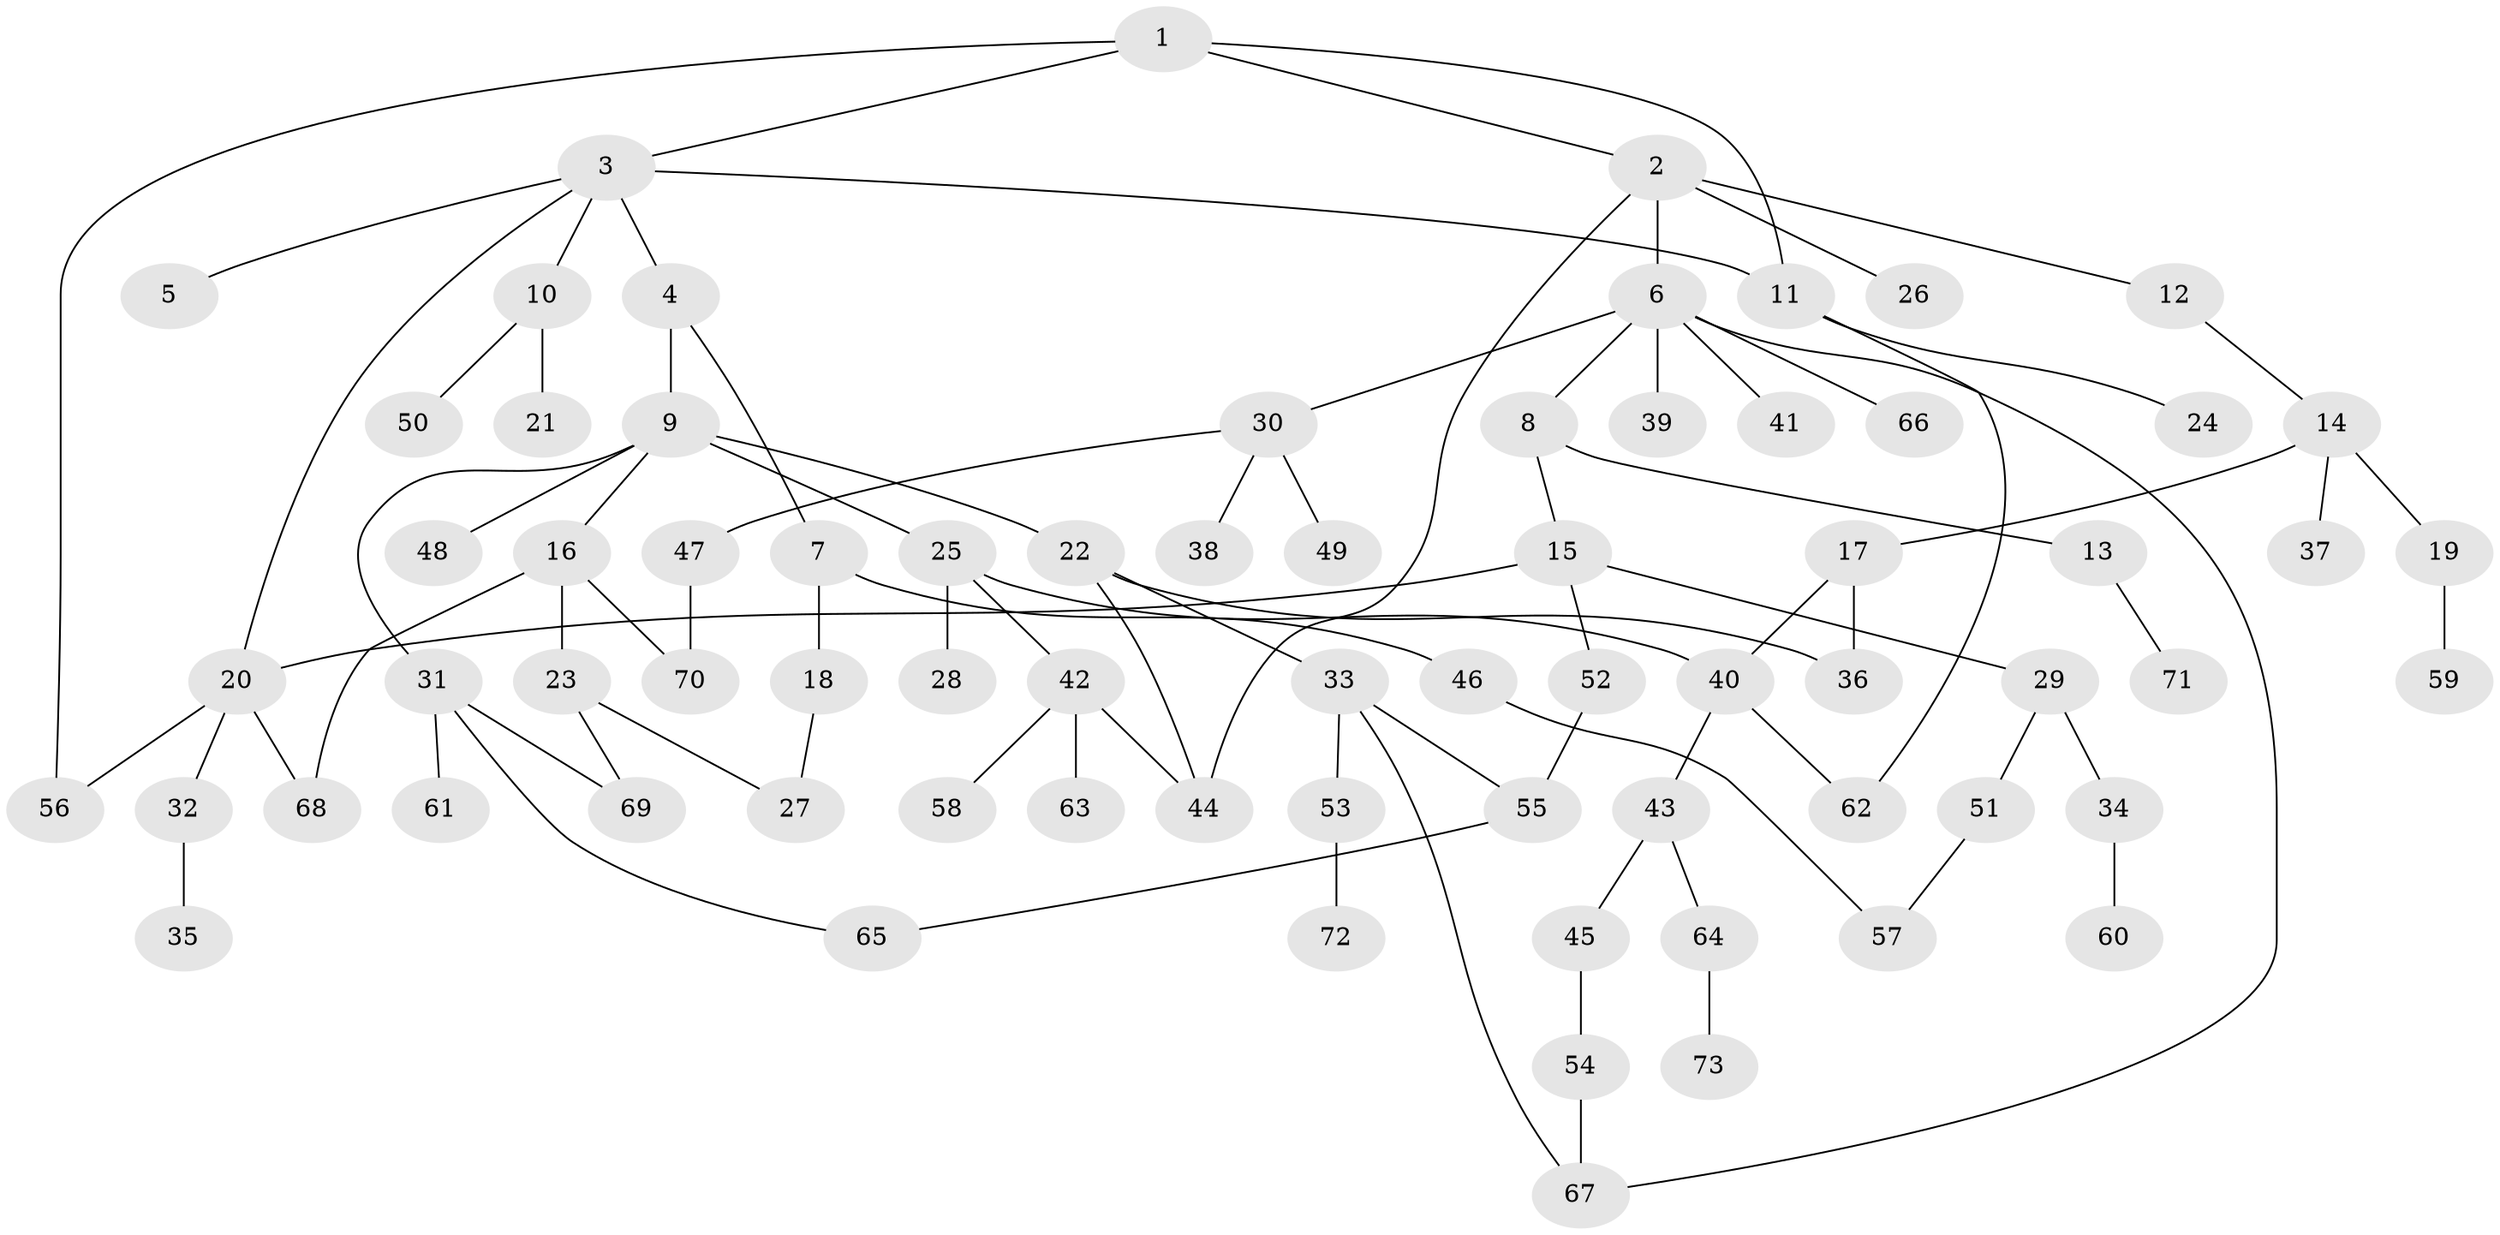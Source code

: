 // original degree distribution, {4: 0.09803921568627451, 5: 0.06862745098039216, 6: 0.029411764705882353, 3: 0.11764705882352941, 2: 0.29411764705882354, 8: 0.00980392156862745, 1: 0.38235294117647056}
// Generated by graph-tools (version 1.1) at 2025/48/03/04/25 22:48:39]
// undirected, 73 vertices, 89 edges
graph export_dot {
  node [color=gray90,style=filled];
  1;
  2;
  3;
  4;
  5;
  6;
  7;
  8;
  9;
  10;
  11;
  12;
  13;
  14;
  15;
  16;
  17;
  18;
  19;
  20;
  21;
  22;
  23;
  24;
  25;
  26;
  27;
  28;
  29;
  30;
  31;
  32;
  33;
  34;
  35;
  36;
  37;
  38;
  39;
  40;
  41;
  42;
  43;
  44;
  45;
  46;
  47;
  48;
  49;
  50;
  51;
  52;
  53;
  54;
  55;
  56;
  57;
  58;
  59;
  60;
  61;
  62;
  63;
  64;
  65;
  66;
  67;
  68;
  69;
  70;
  71;
  72;
  73;
  1 -- 2 [weight=1.0];
  1 -- 3 [weight=1.0];
  1 -- 11 [weight=1.0];
  1 -- 56 [weight=1.0];
  2 -- 6 [weight=1.0];
  2 -- 12 [weight=1.0];
  2 -- 26 [weight=1.0];
  2 -- 44 [weight=1.0];
  3 -- 4 [weight=1.0];
  3 -- 5 [weight=1.0];
  3 -- 10 [weight=1.0];
  3 -- 11 [weight=1.0];
  3 -- 20 [weight=1.0];
  4 -- 7 [weight=1.0];
  4 -- 9 [weight=1.0];
  6 -- 8 [weight=1.0];
  6 -- 30 [weight=1.0];
  6 -- 39 [weight=1.0];
  6 -- 41 [weight=1.0];
  6 -- 66 [weight=1.0];
  6 -- 67 [weight=1.0];
  7 -- 18 [weight=1.0];
  7 -- 46 [weight=1.0];
  8 -- 13 [weight=1.0];
  8 -- 15 [weight=1.0];
  9 -- 16 [weight=1.0];
  9 -- 22 [weight=1.0];
  9 -- 25 [weight=1.0];
  9 -- 31 [weight=1.0];
  9 -- 48 [weight=1.0];
  10 -- 21 [weight=1.0];
  10 -- 50 [weight=1.0];
  11 -- 24 [weight=1.0];
  11 -- 62 [weight=1.0];
  12 -- 14 [weight=1.0];
  13 -- 71 [weight=1.0];
  14 -- 17 [weight=1.0];
  14 -- 19 [weight=1.0];
  14 -- 37 [weight=1.0];
  15 -- 20 [weight=1.0];
  15 -- 29 [weight=1.0];
  15 -- 52 [weight=1.0];
  16 -- 23 [weight=1.0];
  16 -- 68 [weight=1.0];
  16 -- 70 [weight=1.0];
  17 -- 36 [weight=1.0];
  17 -- 40 [weight=1.0];
  18 -- 27 [weight=1.0];
  19 -- 59 [weight=1.0];
  20 -- 32 [weight=1.0];
  20 -- 56 [weight=1.0];
  20 -- 68 [weight=1.0];
  22 -- 33 [weight=1.0];
  22 -- 36 [weight=1.0];
  22 -- 44 [weight=1.0];
  23 -- 27 [weight=1.0];
  23 -- 69 [weight=1.0];
  25 -- 28 [weight=1.0];
  25 -- 40 [weight=1.0];
  25 -- 42 [weight=1.0];
  29 -- 34 [weight=1.0];
  29 -- 51 [weight=1.0];
  30 -- 38 [weight=1.0];
  30 -- 47 [weight=1.0];
  30 -- 49 [weight=1.0];
  31 -- 61 [weight=1.0];
  31 -- 65 [weight=1.0];
  31 -- 69 [weight=1.0];
  32 -- 35 [weight=1.0];
  33 -- 53 [weight=1.0];
  33 -- 55 [weight=1.0];
  33 -- 67 [weight=1.0];
  34 -- 60 [weight=1.0];
  40 -- 43 [weight=1.0];
  40 -- 62 [weight=1.0];
  42 -- 44 [weight=1.0];
  42 -- 58 [weight=1.0];
  42 -- 63 [weight=1.0];
  43 -- 45 [weight=1.0];
  43 -- 64 [weight=1.0];
  45 -- 54 [weight=1.0];
  46 -- 57 [weight=1.0];
  47 -- 70 [weight=1.0];
  51 -- 57 [weight=1.0];
  52 -- 55 [weight=1.0];
  53 -- 72 [weight=1.0];
  54 -- 67 [weight=1.0];
  55 -- 65 [weight=1.0];
  64 -- 73 [weight=1.0];
}
